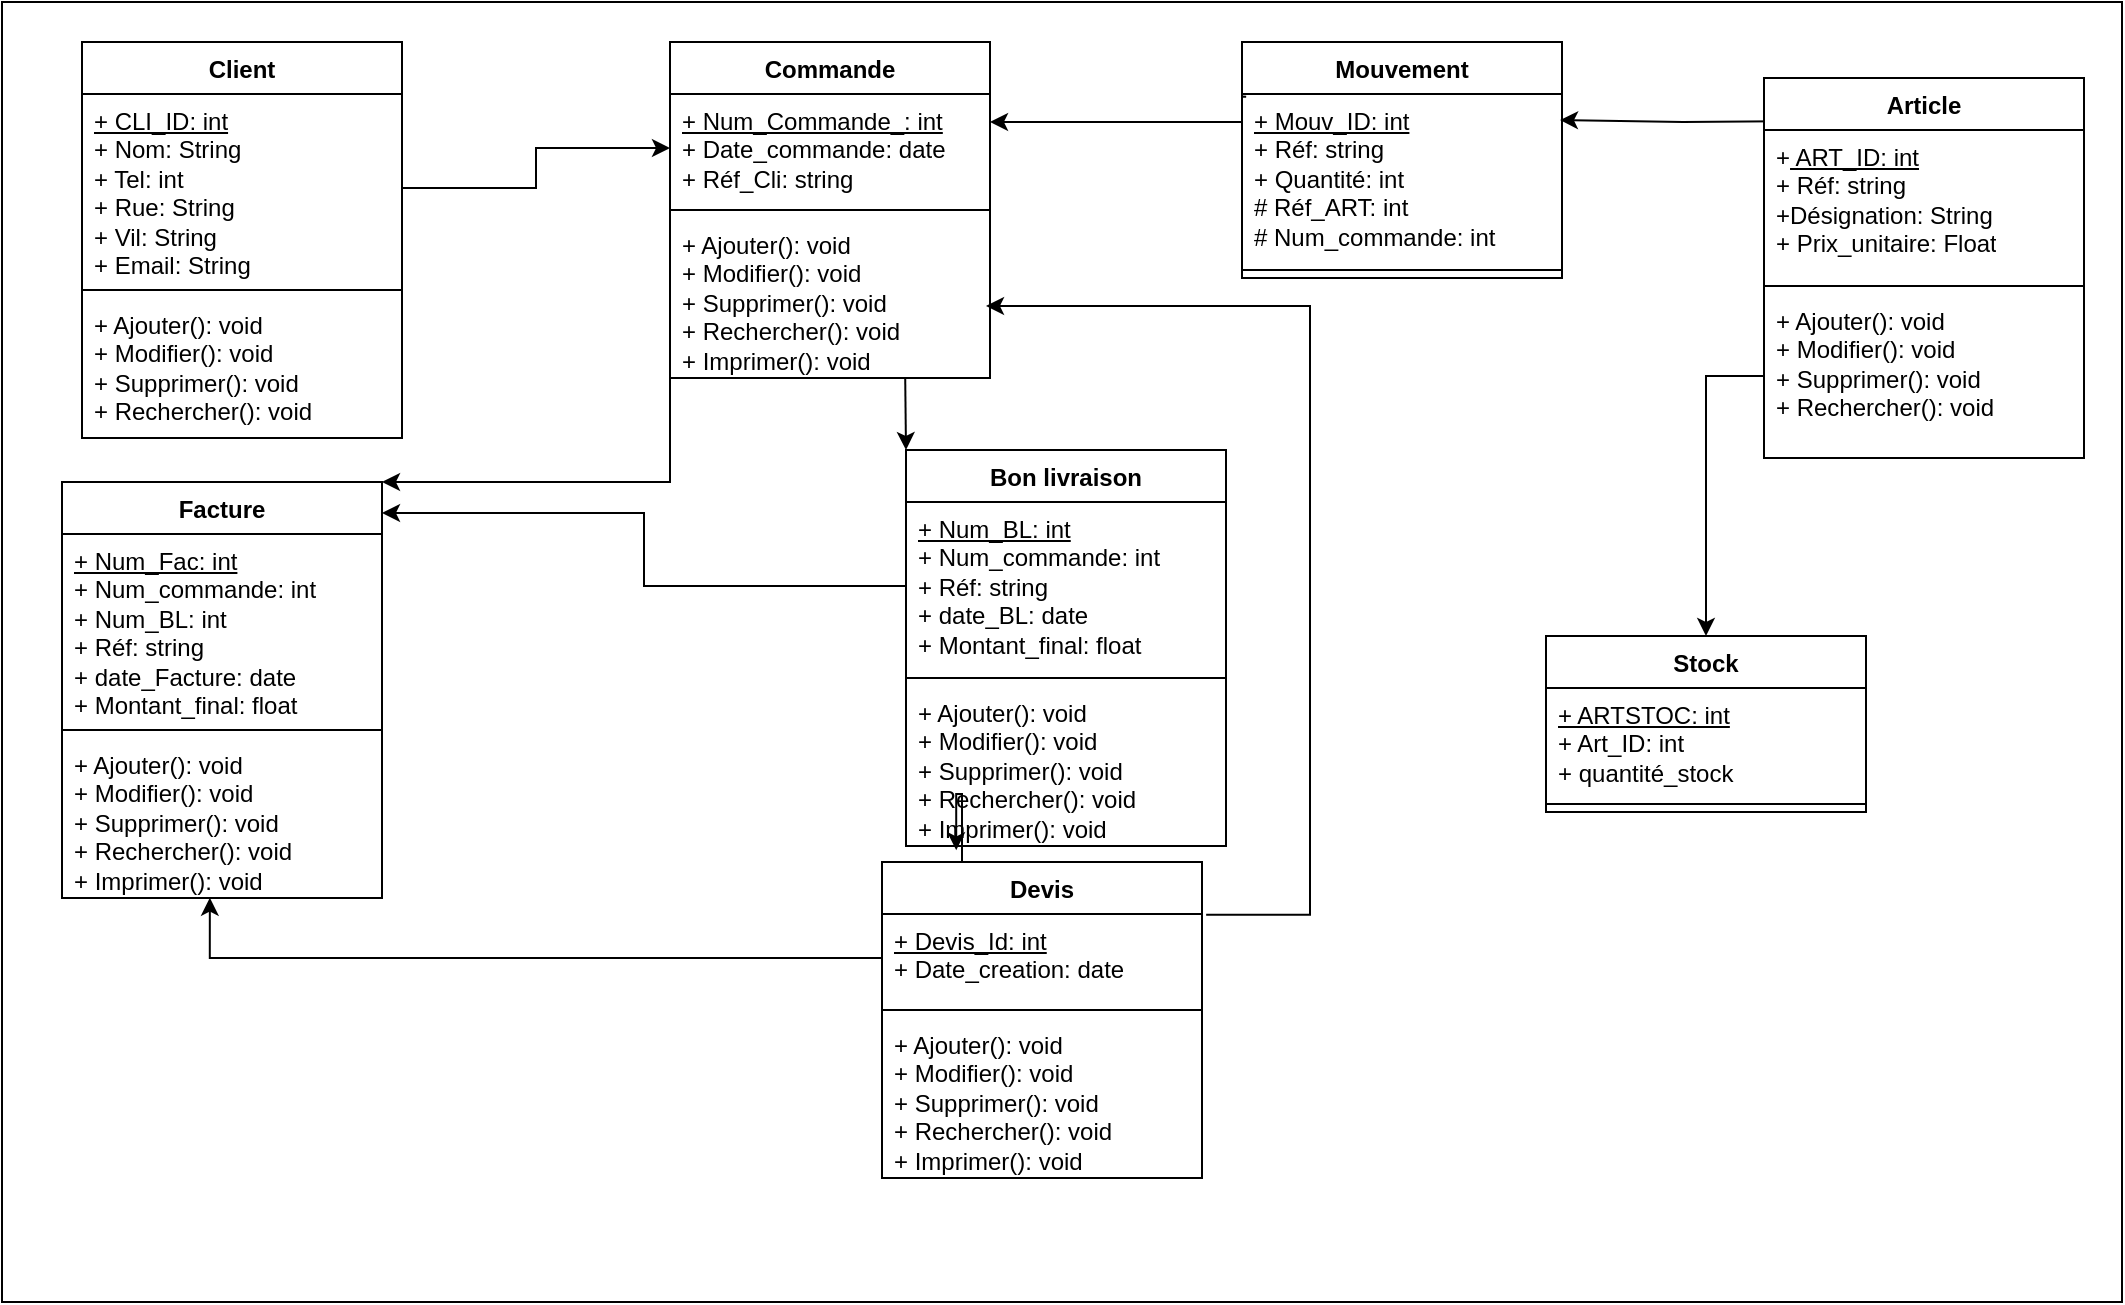 <mxfile version="21.6.6" type="github">
  <diagram name="Page-1" id="C-hkzyX-20a_YRgvQY8Y">
    <mxGraphModel dx="1467" dy="743" grid="1" gridSize="10" guides="1" tooltips="1" connect="1" arrows="1" fold="1" page="1" pageScale="1" pageWidth="827" pageHeight="1169" math="0" shadow="0">
      <root>
        <mxCell id="0" />
        <mxCell id="1" parent="0" />
        <mxCell id="trSA_ZQxSw36Bvabe2kF-23" value="" style="rounded=0;whiteSpace=wrap;html=1;" vertex="1" parent="1">
          <mxGeometry x="80" y="110" width="1060" height="650" as="geometry" />
        </mxCell>
        <mxCell id="Q66PpeeSa6pk7pWT_3GA-1" value="Client" style="swimlane;fontStyle=1;align=center;verticalAlign=top;childLayout=stackLayout;horizontal=1;startSize=26;horizontalStack=0;resizeParent=1;resizeParentMax=0;resizeLast=0;collapsible=1;marginBottom=0;whiteSpace=wrap;html=1;" parent="1" vertex="1">
          <mxGeometry x="120" y="130" width="160" height="198" as="geometry" />
        </mxCell>
        <mxCell id="Q66PpeeSa6pk7pWT_3GA-2" value="&lt;u&gt;+ CLI_ID: int&lt;/u&gt;&lt;br&gt;+ Nom: String&lt;br&gt;+ Tel: int&lt;br&gt;+ Rue: String&lt;br&gt;+ Vil: String&lt;br&gt;+ Email: String" style="text;strokeColor=none;fillColor=none;align=left;verticalAlign=top;spacingLeft=4;spacingRight=4;overflow=hidden;rotatable=0;points=[[0,0.5],[1,0.5]];portConstraint=eastwest;whiteSpace=wrap;html=1;" parent="Q66PpeeSa6pk7pWT_3GA-1" vertex="1">
          <mxGeometry y="26" width="160" height="94" as="geometry" />
        </mxCell>
        <mxCell id="Q66PpeeSa6pk7pWT_3GA-3" value="" style="line;strokeWidth=1;fillColor=none;align=left;verticalAlign=middle;spacingTop=-1;spacingLeft=3;spacingRight=3;rotatable=0;labelPosition=right;points=[];portConstraint=eastwest;strokeColor=inherit;" parent="Q66PpeeSa6pk7pWT_3GA-1" vertex="1">
          <mxGeometry y="120" width="160" height="8" as="geometry" />
        </mxCell>
        <mxCell id="Q66PpeeSa6pk7pWT_3GA-4" value="+ Ajouter(): void&lt;br style=&quot;border-color: var(--border-color);&quot;&gt;+ Modifier(): void&lt;br style=&quot;border-color: var(--border-color);&quot;&gt;+ Supprimer(): void&lt;br style=&quot;border-color: var(--border-color);&quot;&gt;+ Rechercher(): void" style="text;strokeColor=none;fillColor=none;align=left;verticalAlign=top;spacingLeft=4;spacingRight=4;overflow=hidden;rotatable=0;points=[[0,0.5],[1,0.5]];portConstraint=eastwest;whiteSpace=wrap;html=1;" parent="Q66PpeeSa6pk7pWT_3GA-1" vertex="1">
          <mxGeometry y="128" width="160" height="70" as="geometry" />
        </mxCell>
        <mxCell id="trSA_ZQxSw36Bvabe2kF-20" style="edgeStyle=orthogonalEdgeStyle;rounded=0;orthogonalLoop=1;jettySize=auto;html=1;exitX=0.735;exitY=0.995;exitDx=0;exitDy=0;entryX=0;entryY=0;entryDx=0;entryDy=0;exitPerimeter=0;" edge="1" parent="1" source="Q66PpeeSa6pk7pWT_3GA-9" target="trSA_ZQxSw36Bvabe2kF-9">
          <mxGeometry relative="1" as="geometry" />
        </mxCell>
        <mxCell id="Q66PpeeSa6pk7pWT_3GA-6" value="Commande" style="swimlane;fontStyle=1;align=center;verticalAlign=top;childLayout=stackLayout;horizontal=1;startSize=26;horizontalStack=0;resizeParent=1;resizeParentMax=0;resizeLast=0;collapsible=1;marginBottom=0;whiteSpace=wrap;html=1;" parent="1" vertex="1">
          <mxGeometry x="414" y="130" width="160" height="168" as="geometry" />
        </mxCell>
        <mxCell id="Q66PpeeSa6pk7pWT_3GA-7" value="&lt;u&gt;+ Num_Commande_: int&lt;/u&gt;&lt;br&gt;+ Date_commande: date&lt;br&gt;+ Réf_Cli: string" style="text;strokeColor=none;fillColor=none;align=left;verticalAlign=top;spacingLeft=4;spacingRight=4;overflow=hidden;rotatable=0;points=[[0,0.5],[1,0.5]];portConstraint=eastwest;whiteSpace=wrap;html=1;" parent="Q66PpeeSa6pk7pWT_3GA-6" vertex="1">
          <mxGeometry y="26" width="160" height="54" as="geometry" />
        </mxCell>
        <mxCell id="Q66PpeeSa6pk7pWT_3GA-8" value="" style="line;strokeWidth=1;fillColor=none;align=left;verticalAlign=middle;spacingTop=-1;spacingLeft=3;spacingRight=3;rotatable=0;labelPosition=right;points=[];portConstraint=eastwest;strokeColor=inherit;" parent="Q66PpeeSa6pk7pWT_3GA-6" vertex="1">
          <mxGeometry y="80" width="160" height="8" as="geometry" />
        </mxCell>
        <mxCell id="Q66PpeeSa6pk7pWT_3GA-9" value="+ Ajouter(): void&lt;br style=&quot;border-color: var(--border-color);&quot;&gt;+ Modifier(): void&lt;br style=&quot;border-color: var(--border-color);&quot;&gt;+ Supprimer(): void&lt;br style=&quot;border-color: var(--border-color);&quot;&gt;+ Rechercher(): void&lt;br style=&quot;border-color: var(--border-color);&quot;&gt;+ Imprimer(): void" style="text;strokeColor=none;fillColor=none;align=left;verticalAlign=top;spacingLeft=4;spacingRight=4;overflow=hidden;rotatable=0;points=[[0,0.5],[1,0.5]];portConstraint=eastwest;whiteSpace=wrap;html=1;" parent="Q66PpeeSa6pk7pWT_3GA-6" vertex="1">
          <mxGeometry y="88" width="160" height="80" as="geometry" />
        </mxCell>
        <mxCell id="Q66PpeeSa6pk7pWT_3GA-10" value="Mouvement" style="swimlane;fontStyle=1;align=center;verticalAlign=top;childLayout=stackLayout;horizontal=1;startSize=26;horizontalStack=0;resizeParent=1;resizeParentMax=0;resizeLast=0;collapsible=1;marginBottom=0;whiteSpace=wrap;html=1;" parent="1" vertex="1">
          <mxGeometry x="700" y="130" width="160" height="118" as="geometry" />
        </mxCell>
        <mxCell id="Q66PpeeSa6pk7pWT_3GA-11" value="&lt;u&gt;+ Mouv_ID: int&lt;/u&gt;&lt;br&gt;+ Réf: string&lt;br&gt;+ Quantité: int&lt;br&gt;# Réf_ART: int&amp;nbsp;&lt;br&gt;# Num_commande: int" style="text;strokeColor=none;fillColor=none;align=left;verticalAlign=top;spacingLeft=4;spacingRight=4;overflow=hidden;rotatable=0;points=[[0,0.5],[1,0.5]];portConstraint=eastwest;whiteSpace=wrap;html=1;" parent="Q66PpeeSa6pk7pWT_3GA-10" vertex="1">
          <mxGeometry y="26" width="160" height="84" as="geometry" />
        </mxCell>
        <mxCell id="Q66PpeeSa6pk7pWT_3GA-12" value="" style="line;strokeWidth=1;fillColor=none;align=left;verticalAlign=middle;spacingTop=-1;spacingLeft=3;spacingRight=3;rotatable=0;labelPosition=right;points=[];portConstraint=eastwest;strokeColor=inherit;" parent="Q66PpeeSa6pk7pWT_3GA-10" vertex="1">
          <mxGeometry y="110" width="160" height="8" as="geometry" />
        </mxCell>
        <mxCell id="trSA_ZQxSw36Bvabe2kF-3" style="rounded=0;orthogonalLoop=1;jettySize=auto;html=1;exitX=0;exitY=0.25;exitDx=0;exitDy=0;entryX=1;entryY=0.5;entryDx=0;entryDy=0;edgeStyle=orthogonalEdgeStyle;" edge="1" parent="1">
          <mxGeometry relative="1" as="geometry">
            <mxPoint x="981" y="169.5" as="sourcePoint" />
            <mxPoint x="859" y="169" as="targetPoint" />
          </mxGeometry>
        </mxCell>
        <mxCell id="Q66PpeeSa6pk7pWT_3GA-14" value="Article" style="swimlane;fontStyle=1;align=center;verticalAlign=top;childLayout=stackLayout;horizontal=1;startSize=26;horizontalStack=0;resizeParent=1;resizeParentMax=0;resizeLast=0;collapsible=1;marginBottom=0;whiteSpace=wrap;html=1;" parent="1" vertex="1">
          <mxGeometry x="961" y="148" width="160" height="190" as="geometry">
            <mxRectangle x="510" y="340" width="80" height="30" as="alternateBounds" />
          </mxGeometry>
        </mxCell>
        <mxCell id="Q66PpeeSa6pk7pWT_3GA-15" value="+&lt;u&gt; ART_ID: int&lt;br&gt;&lt;/u&gt;+ Réf: string&lt;br&gt;+Désignation: String&lt;br&gt;+ Prix_unitaire: Float" style="text;strokeColor=none;fillColor=none;align=left;verticalAlign=top;spacingLeft=4;spacingRight=4;overflow=hidden;rotatable=0;points=[[0,0.5],[1,0.5]];portConstraint=eastwest;whiteSpace=wrap;html=1;" parent="Q66PpeeSa6pk7pWT_3GA-14" vertex="1">
          <mxGeometry y="26" width="160" height="74" as="geometry" />
        </mxCell>
        <mxCell id="Q66PpeeSa6pk7pWT_3GA-16" value="" style="line;strokeWidth=1;fillColor=none;align=left;verticalAlign=middle;spacingTop=-1;spacingLeft=3;spacingRight=3;rotatable=0;labelPosition=right;points=[];portConstraint=eastwest;strokeColor=inherit;" parent="Q66PpeeSa6pk7pWT_3GA-14" vertex="1">
          <mxGeometry y="100" width="160" height="8" as="geometry" />
        </mxCell>
        <mxCell id="Q66PpeeSa6pk7pWT_3GA-17" value="+ Ajouter(): void&lt;br&gt;+ Modifier(): void&lt;br&gt;+ Supprimer(): void&lt;br&gt;+ Rechercher(): void" style="text;strokeColor=none;fillColor=none;align=left;verticalAlign=top;spacingLeft=4;spacingRight=4;overflow=hidden;rotatable=0;points=[[0,0.5],[1,0.5]];portConstraint=eastwest;whiteSpace=wrap;html=1;" parent="Q66PpeeSa6pk7pWT_3GA-14" vertex="1">
          <mxGeometry y="108" width="160" height="82" as="geometry" />
        </mxCell>
        <mxCell id="Q66PpeeSa6pk7pWT_3GA-18" value="Facture" style="swimlane;fontStyle=1;align=center;verticalAlign=top;childLayout=stackLayout;horizontal=1;startSize=26;horizontalStack=0;resizeParent=1;resizeParentMax=0;resizeLast=0;collapsible=1;marginBottom=0;whiteSpace=wrap;html=1;" parent="1" vertex="1">
          <mxGeometry x="110" y="350" width="160" height="208" as="geometry" />
        </mxCell>
        <mxCell id="Q66PpeeSa6pk7pWT_3GA-19" value="&lt;u style=&quot;border-color: var(--border-color);&quot;&gt;+ Num_Fac: int&lt;/u&gt;&lt;br style=&quot;border-color: var(--border-color);&quot;&gt;+ Num_commande: int&lt;br&gt;+ Num_BL: int&lt;br style=&quot;border-color: var(--border-color);&quot;&gt;+ Réf: string&lt;br style=&quot;border-color: var(--border-color);&quot;&gt;+ date_Facture: date&lt;br style=&quot;border-color: var(--border-color);&quot;&gt;+ Montant_final: float" style="text;strokeColor=none;fillColor=none;align=left;verticalAlign=top;spacingLeft=4;spacingRight=4;overflow=hidden;rotatable=0;points=[[0,0.5],[1,0.5]];portConstraint=eastwest;whiteSpace=wrap;html=1;" parent="Q66PpeeSa6pk7pWT_3GA-18" vertex="1">
          <mxGeometry y="26" width="160" height="94" as="geometry" />
        </mxCell>
        <mxCell id="Q66PpeeSa6pk7pWT_3GA-20" value="" style="line;strokeWidth=1;fillColor=none;align=left;verticalAlign=middle;spacingTop=-1;spacingLeft=3;spacingRight=3;rotatable=0;labelPosition=right;points=[];portConstraint=eastwest;strokeColor=inherit;" parent="Q66PpeeSa6pk7pWT_3GA-18" vertex="1">
          <mxGeometry y="120" width="160" height="8" as="geometry" />
        </mxCell>
        <mxCell id="Q66PpeeSa6pk7pWT_3GA-21" value="+ Ajouter(): void&lt;br style=&quot;border-color: var(--border-color);&quot;&gt;+ Modifier(): void&lt;br style=&quot;border-color: var(--border-color);&quot;&gt;+ Supprimer(): void&lt;br style=&quot;border-color: var(--border-color);&quot;&gt;+ Rechercher(): void&lt;br style=&quot;border-color: var(--border-color);&quot;&gt;+ Imprimer(): void" style="text;strokeColor=none;fillColor=none;align=left;verticalAlign=top;spacingLeft=4;spacingRight=4;overflow=hidden;rotatable=0;points=[[0,0.5],[1,0.5]];portConstraint=eastwest;whiteSpace=wrap;html=1;" parent="Q66PpeeSa6pk7pWT_3GA-18" vertex="1">
          <mxGeometry y="128" width="160" height="80" as="geometry" />
        </mxCell>
        <mxCell id="Q66PpeeSa6pk7pWT_3GA-27" value="Stock" style="swimlane;fontStyle=1;align=center;verticalAlign=top;childLayout=stackLayout;horizontal=1;startSize=26;horizontalStack=0;resizeParent=1;resizeParentMax=0;resizeLast=0;collapsible=1;marginBottom=0;whiteSpace=wrap;html=1;" parent="1" vertex="1">
          <mxGeometry x="852" y="427" width="160" height="88" as="geometry" />
        </mxCell>
        <mxCell id="Q66PpeeSa6pk7pWT_3GA-28" value="&lt;u&gt;+ ARTSTOC: int&lt;/u&gt;&lt;br&gt;+ Art_ID: int&lt;br&gt;+ quantité_stock" style="text;strokeColor=none;fillColor=none;align=left;verticalAlign=top;spacingLeft=4;spacingRight=4;overflow=hidden;rotatable=0;points=[[0,0.5],[1,0.5]];portConstraint=eastwest;whiteSpace=wrap;html=1;" parent="Q66PpeeSa6pk7pWT_3GA-27" vertex="1">
          <mxGeometry y="26" width="160" height="54" as="geometry" />
        </mxCell>
        <mxCell id="Q66PpeeSa6pk7pWT_3GA-29" value="" style="line;strokeWidth=1;fillColor=none;align=left;verticalAlign=middle;spacingTop=-1;spacingLeft=3;spacingRight=3;rotatable=0;labelPosition=right;points=[];portConstraint=eastwest;strokeColor=inherit;" parent="Q66PpeeSa6pk7pWT_3GA-27" vertex="1">
          <mxGeometry y="80" width="160" height="8" as="geometry" />
        </mxCell>
        <mxCell id="trSA_ZQxSw36Bvabe2kF-1" style="edgeStyle=orthogonalEdgeStyle;rounded=0;orthogonalLoop=1;jettySize=auto;html=1;exitX=1;exitY=0.5;exitDx=0;exitDy=0;" edge="1" parent="1" source="Q66PpeeSa6pk7pWT_3GA-2" target="Q66PpeeSa6pk7pWT_3GA-7">
          <mxGeometry relative="1" as="geometry" />
        </mxCell>
        <mxCell id="trSA_ZQxSw36Bvabe2kF-2" style="edgeStyle=orthogonalEdgeStyle;rounded=0;orthogonalLoop=1;jettySize=auto;html=1;exitX=0.013;exitY=0.016;exitDx=0;exitDy=0;exitPerimeter=0;" edge="1" parent="1" source="Q66PpeeSa6pk7pWT_3GA-11" target="Q66PpeeSa6pk7pWT_3GA-7">
          <mxGeometry relative="1" as="geometry">
            <Array as="points">
              <mxPoint x="700" y="157" />
              <mxPoint x="700" y="170" />
            </Array>
          </mxGeometry>
        </mxCell>
        <mxCell id="trSA_ZQxSw36Bvabe2kF-4" style="edgeStyle=orthogonalEdgeStyle;rounded=0;orthogonalLoop=1;jettySize=auto;html=1;exitX=0;exitY=0.5;exitDx=0;exitDy=0;entryX=0.5;entryY=0;entryDx=0;entryDy=0;" edge="1" parent="1" source="Q66PpeeSa6pk7pWT_3GA-17" target="Q66PpeeSa6pk7pWT_3GA-27">
          <mxGeometry relative="1" as="geometry">
            <mxPoint x="962" y="227.0" as="sourcePoint" />
          </mxGeometry>
        </mxCell>
        <mxCell id="trSA_ZQxSw36Bvabe2kF-17" style="edgeStyle=orthogonalEdgeStyle;rounded=0;orthogonalLoop=1;jettySize=auto;html=1;exitX=0.25;exitY=0;exitDx=0;exitDy=0;entryX=0.157;entryY=1.027;entryDx=0;entryDy=0;entryPerimeter=0;" edge="1" parent="1" source="trSA_ZQxSw36Bvabe2kF-5" target="trSA_ZQxSw36Bvabe2kF-12">
          <mxGeometry relative="1" as="geometry">
            <Array as="points">
              <mxPoint x="557" y="506" />
            </Array>
          </mxGeometry>
        </mxCell>
        <mxCell id="trSA_ZQxSw36Bvabe2kF-21" style="edgeStyle=orthogonalEdgeStyle;rounded=0;orthogonalLoop=1;jettySize=auto;html=1;entryX=0.975;entryY=0.55;entryDx=0;entryDy=0;entryPerimeter=0;exitX=1.013;exitY=0.008;exitDx=0;exitDy=0;exitPerimeter=0;" edge="1" parent="1" source="trSA_ZQxSw36Bvabe2kF-6">
          <mxGeometry relative="1" as="geometry">
            <mxPoint x="700" y="580" as="sourcePoint" />
            <mxPoint x="572" y="262" as="targetPoint" />
            <Array as="points">
              <mxPoint x="734" y="566" />
              <mxPoint x="734" y="262" />
            </Array>
          </mxGeometry>
        </mxCell>
        <mxCell id="trSA_ZQxSw36Bvabe2kF-5" value="Devis" style="swimlane;fontStyle=1;align=center;verticalAlign=top;childLayout=stackLayout;horizontal=1;startSize=26;horizontalStack=0;resizeParent=1;resizeParentMax=0;resizeLast=0;collapsible=1;marginBottom=0;whiteSpace=wrap;html=1;" vertex="1" parent="1">
          <mxGeometry x="520" y="540" width="160" height="158" as="geometry" />
        </mxCell>
        <mxCell id="trSA_ZQxSw36Bvabe2kF-6" value="&lt;u&gt;+ Devis_Id: int&lt;/u&gt;&lt;br&gt;+ Date_creation: date" style="text;strokeColor=none;fillColor=none;align=left;verticalAlign=top;spacingLeft=4;spacingRight=4;overflow=hidden;rotatable=0;points=[[0,0.5],[1,0.5]];portConstraint=eastwest;whiteSpace=wrap;html=1;" vertex="1" parent="trSA_ZQxSw36Bvabe2kF-5">
          <mxGeometry y="26" width="160" height="44" as="geometry" />
        </mxCell>
        <mxCell id="trSA_ZQxSw36Bvabe2kF-7" value="" style="line;strokeWidth=1;fillColor=none;align=left;verticalAlign=middle;spacingTop=-1;spacingLeft=3;spacingRight=3;rotatable=0;labelPosition=right;points=[];portConstraint=eastwest;strokeColor=inherit;" vertex="1" parent="trSA_ZQxSw36Bvabe2kF-5">
          <mxGeometry y="70" width="160" height="8" as="geometry" />
        </mxCell>
        <mxCell id="trSA_ZQxSw36Bvabe2kF-8" value="+ Ajouter(): void&lt;br style=&quot;border-color: var(--border-color);&quot;&gt;+ Modifier(): void&lt;br style=&quot;border-color: var(--border-color);&quot;&gt;+ Supprimer(): void&lt;br style=&quot;border-color: var(--border-color);&quot;&gt;+ Rechercher(): void&lt;br&gt;+ Imprimer(): void" style="text;strokeColor=none;fillColor=none;align=left;verticalAlign=top;spacingLeft=4;spacingRight=4;overflow=hidden;rotatable=0;points=[[0,0.5],[1,0.5]];portConstraint=eastwest;whiteSpace=wrap;html=1;" vertex="1" parent="trSA_ZQxSw36Bvabe2kF-5">
          <mxGeometry y="78" width="160" height="80" as="geometry" />
        </mxCell>
        <mxCell id="trSA_ZQxSw36Bvabe2kF-9" value="Bon livraison" style="swimlane;fontStyle=1;align=center;verticalAlign=top;childLayout=stackLayout;horizontal=1;startSize=26;horizontalStack=0;resizeParent=1;resizeParentMax=0;resizeLast=0;collapsible=1;marginBottom=0;whiteSpace=wrap;html=1;" vertex="1" parent="1">
          <mxGeometry x="532" y="334" width="160" height="198" as="geometry" />
        </mxCell>
        <mxCell id="trSA_ZQxSw36Bvabe2kF-10" value="&lt;u&gt;+ Num_BL: int&lt;/u&gt;&lt;br&gt;+ Num_commande: int&lt;br&gt;+ Réf: string&lt;br&gt;+ date_BL: date&lt;br&gt;+ Montant_final: float" style="text;strokeColor=none;fillColor=none;align=left;verticalAlign=top;spacingLeft=4;spacingRight=4;overflow=hidden;rotatable=0;points=[[0,0.5],[1,0.5]];portConstraint=eastwest;whiteSpace=wrap;html=1;" vertex="1" parent="trSA_ZQxSw36Bvabe2kF-9">
          <mxGeometry y="26" width="160" height="84" as="geometry" />
        </mxCell>
        <mxCell id="trSA_ZQxSw36Bvabe2kF-11" value="" style="line;strokeWidth=1;fillColor=none;align=left;verticalAlign=middle;spacingTop=-1;spacingLeft=3;spacingRight=3;rotatable=0;labelPosition=right;points=[];portConstraint=eastwest;strokeColor=inherit;" vertex="1" parent="trSA_ZQxSw36Bvabe2kF-9">
          <mxGeometry y="110" width="160" height="8" as="geometry" />
        </mxCell>
        <mxCell id="trSA_ZQxSw36Bvabe2kF-12" value="+ Ajouter(): void&lt;br style=&quot;border-color: var(--border-color);&quot;&gt;+ Modifier(): void&lt;br style=&quot;border-color: var(--border-color);&quot;&gt;+ Supprimer(): void&lt;br style=&quot;border-color: var(--border-color);&quot;&gt;+ Rechercher(): void&lt;br style=&quot;border-color: var(--border-color);&quot;&gt;+ Imprimer(): void" style="text;strokeColor=none;fillColor=none;align=left;verticalAlign=top;spacingLeft=4;spacingRight=4;overflow=hidden;rotatable=0;points=[[0,0.5],[1,0.5]];portConstraint=eastwest;whiteSpace=wrap;html=1;" vertex="1" parent="trSA_ZQxSw36Bvabe2kF-9">
          <mxGeometry y="118" width="160" height="80" as="geometry" />
        </mxCell>
        <mxCell id="trSA_ZQxSw36Bvabe2kF-13" style="edgeStyle=orthogonalEdgeStyle;rounded=0;orthogonalLoop=1;jettySize=auto;html=1;exitX=0;exitY=0.5;exitDx=0;exitDy=0;entryX=1;entryY=0;entryDx=0;entryDy=0;" edge="1" parent="1" source="Q66PpeeSa6pk7pWT_3GA-9" target="Q66PpeeSa6pk7pWT_3GA-18">
          <mxGeometry relative="1" as="geometry">
            <Array as="points">
              <mxPoint x="414" y="350" />
            </Array>
          </mxGeometry>
        </mxCell>
        <mxCell id="trSA_ZQxSw36Bvabe2kF-15" style="edgeStyle=orthogonalEdgeStyle;rounded=0;orthogonalLoop=1;jettySize=auto;html=1;exitX=0;exitY=0.5;exitDx=0;exitDy=0;entryX=1;entryY=-0.112;entryDx=0;entryDy=0;entryPerimeter=0;" edge="1" parent="1" source="trSA_ZQxSw36Bvabe2kF-10" target="Q66PpeeSa6pk7pWT_3GA-19">
          <mxGeometry relative="1" as="geometry" />
        </mxCell>
        <mxCell id="trSA_ZQxSw36Bvabe2kF-16" style="edgeStyle=orthogonalEdgeStyle;rounded=0;orthogonalLoop=1;jettySize=auto;html=1;exitX=0;exitY=0.5;exitDx=0;exitDy=0;entryX=0.462;entryY=0.998;entryDx=0;entryDy=0;entryPerimeter=0;" edge="1" parent="1" source="trSA_ZQxSw36Bvabe2kF-6" target="Q66PpeeSa6pk7pWT_3GA-21">
          <mxGeometry relative="1" as="geometry" />
        </mxCell>
      </root>
    </mxGraphModel>
  </diagram>
</mxfile>
